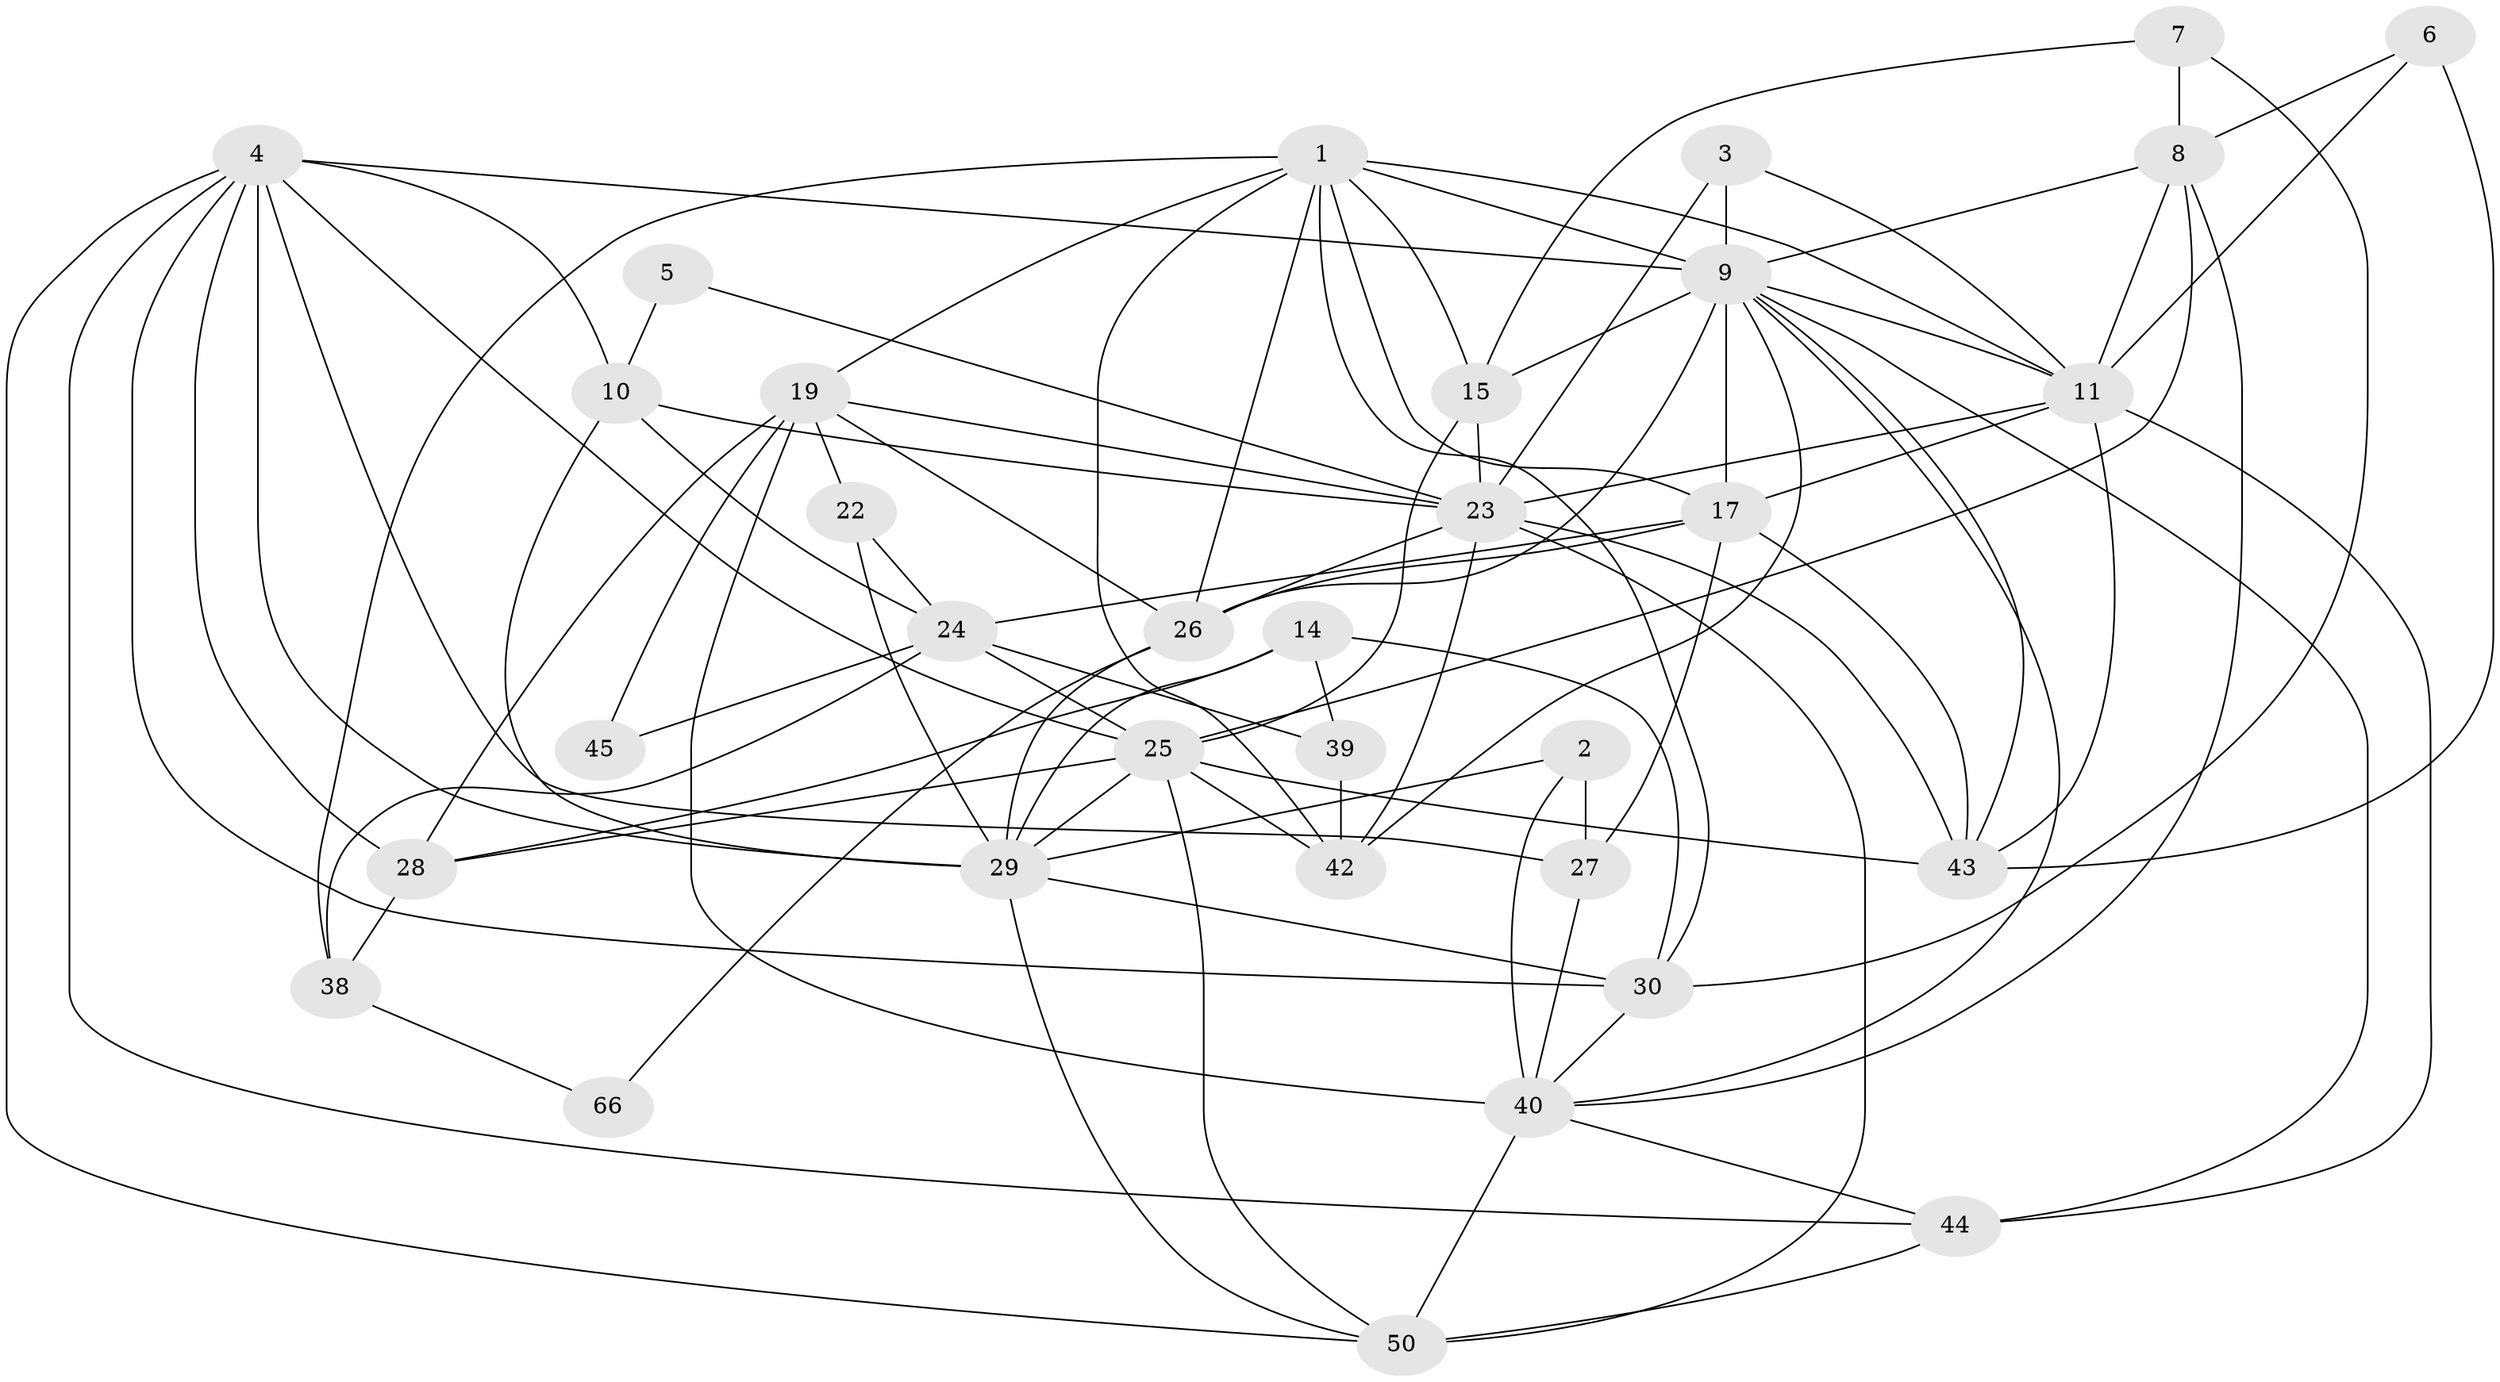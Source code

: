 // original degree distribution, {6: 0.08433734939759036, 3: 0.25301204819277107, 4: 0.30120481927710846, 2: 0.13253012048192772, 8: 0.024096385542168676, 5: 0.18072289156626506, 7: 0.024096385542168676}
// Generated by graph-tools (version 1.1) at 2025/18/03/04/25 18:18:31]
// undirected, 33 vertices, 94 edges
graph export_dot {
graph [start="1"]
  node [color=gray90,style=filled];
  1 [super="+12+13+47"];
  2;
  3;
  4 [super="+18+21"];
  5;
  6;
  7;
  8 [super="+51+20"];
  9 [super="+41+74"];
  10 [super="+78"];
  11 [super="+46"];
  14 [super="+34"];
  15 [super="+16"];
  17 [super="+35"];
  19 [super="+60"];
  22;
  23 [super="+54+57+32"];
  24 [super="+55"];
  25 [super="+31+73"];
  26 [super="+53"];
  27;
  28 [super="+75"];
  29 [super="+36+68"];
  30 [super="+48"];
  38;
  39;
  40 [super="+52+62"];
  42;
  43 [super="+70+64"];
  44 [super="+58+67"];
  45;
  50 [super="+56"];
  66;
  1 -- 42;
  1 -- 38;
  1 -- 19;
  1 -- 9;
  1 -- 17;
  1 -- 11;
  1 -- 26;
  1 -- 15;
  1 -- 30;
  2 -- 27;
  2 -- 29;
  2 -- 40;
  3 -- 9 [weight=2];
  3 -- 23;
  3 -- 11;
  4 -- 9 [weight=2];
  4 -- 50 [weight=2];
  4 -- 27;
  4 -- 30 [weight=2];
  4 -- 44;
  4 -- 10;
  4 -- 28;
  4 -- 29 [weight=2];
  4 -- 25;
  5 -- 10;
  5 -- 23;
  6 -- 11;
  6 -- 8;
  6 -- 43;
  7 -- 8;
  7 -- 15;
  7 -- 30;
  8 -- 11;
  8 -- 40;
  8 -- 9;
  8 -- 25 [weight=3];
  9 -- 42;
  9 -- 11;
  9 -- 17 [weight=2];
  9 -- 44;
  9 -- 40;
  9 -- 15 [weight=2];
  9 -- 26 [weight=2];
  9 -- 43 [weight=2];
  10 -- 24;
  10 -- 23;
  10 -- 29 [weight=2];
  11 -- 44;
  11 -- 17;
  11 -- 23;
  11 -- 43 [weight=2];
  14 -- 39;
  14 -- 28;
  14 -- 29;
  14 -- 30;
  15 -- 23;
  15 -- 25;
  17 -- 24 [weight=2];
  17 -- 27;
  17 -- 26 [weight=2];
  17 -- 43;
  19 -- 22;
  19 -- 45;
  19 -- 23;
  19 -- 40 [weight=2];
  19 -- 28;
  19 -- 26;
  22 -- 24;
  22 -- 29;
  23 -- 50;
  23 -- 42;
  23 -- 26;
  23 -- 43 [weight=2];
  24 -- 45;
  24 -- 38;
  24 -- 39;
  24 -- 25;
  25 -- 29;
  25 -- 43;
  25 -- 28;
  25 -- 50;
  25 -- 42;
  26 -- 66;
  26 -- 29;
  27 -- 40;
  28 -- 38;
  29 -- 50;
  29 -- 30;
  30 -- 40;
  38 -- 66;
  39 -- 42;
  40 -- 50 [weight=2];
  40 -- 44;
  44 -- 50;
}
